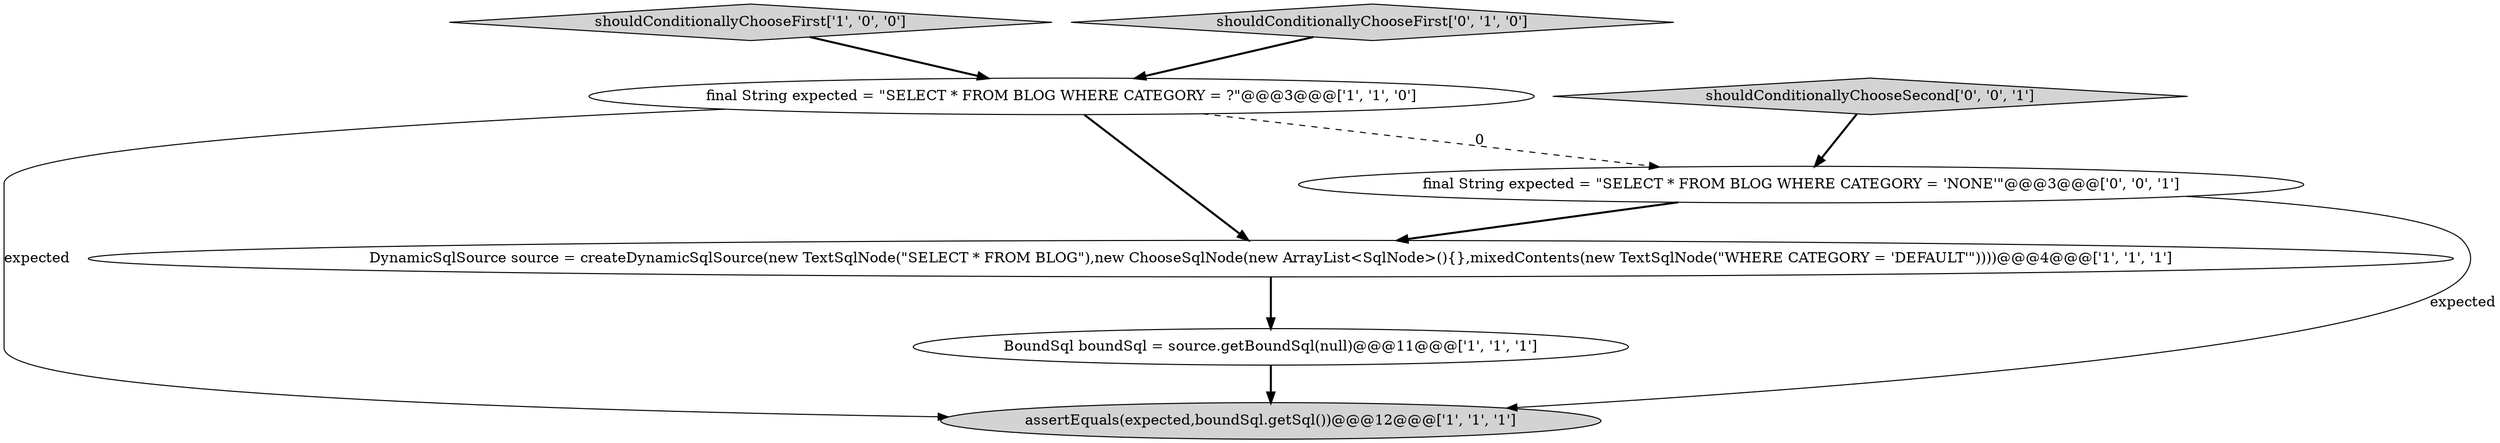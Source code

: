 digraph {
4 [style = filled, label = "shouldConditionallyChooseFirst['1', '0', '0']", fillcolor = lightgray, shape = diamond image = "AAA0AAABBB1BBB"];
2 [style = filled, label = "assertEquals(expected,boundSql.getSql())@@@12@@@['1', '1', '1']", fillcolor = lightgray, shape = ellipse image = "AAA0AAABBB1BBB"];
1 [style = filled, label = "BoundSql boundSql = source.getBoundSql(null)@@@11@@@['1', '1', '1']", fillcolor = white, shape = ellipse image = "AAA0AAABBB1BBB"];
3 [style = filled, label = "DynamicSqlSource source = createDynamicSqlSource(new TextSqlNode(\"SELECT * FROM BLOG\"),new ChooseSqlNode(new ArrayList<SqlNode>(){},mixedContents(new TextSqlNode(\"WHERE CATEGORY = 'DEFAULT'\"))))@@@4@@@['1', '1', '1']", fillcolor = white, shape = ellipse image = "AAA0AAABBB1BBB"];
0 [style = filled, label = "final String expected = \"SELECT * FROM BLOG WHERE CATEGORY = ?\"@@@3@@@['1', '1', '0']", fillcolor = white, shape = ellipse image = "AAA0AAABBB1BBB"];
5 [style = filled, label = "shouldConditionallyChooseFirst['0', '1', '0']", fillcolor = lightgray, shape = diamond image = "AAA0AAABBB2BBB"];
7 [style = filled, label = "final String expected = \"SELECT * FROM BLOG WHERE CATEGORY = 'NONE'\"@@@3@@@['0', '0', '1']", fillcolor = white, shape = ellipse image = "AAA0AAABBB3BBB"];
6 [style = filled, label = "shouldConditionallyChooseSecond['0', '0', '1']", fillcolor = lightgray, shape = diamond image = "AAA0AAABBB3BBB"];
0->3 [style = bold, label=""];
0->2 [style = solid, label="expected"];
1->2 [style = bold, label=""];
6->7 [style = bold, label=""];
5->0 [style = bold, label=""];
3->1 [style = bold, label=""];
0->7 [style = dashed, label="0"];
7->3 [style = bold, label=""];
4->0 [style = bold, label=""];
7->2 [style = solid, label="expected"];
}
